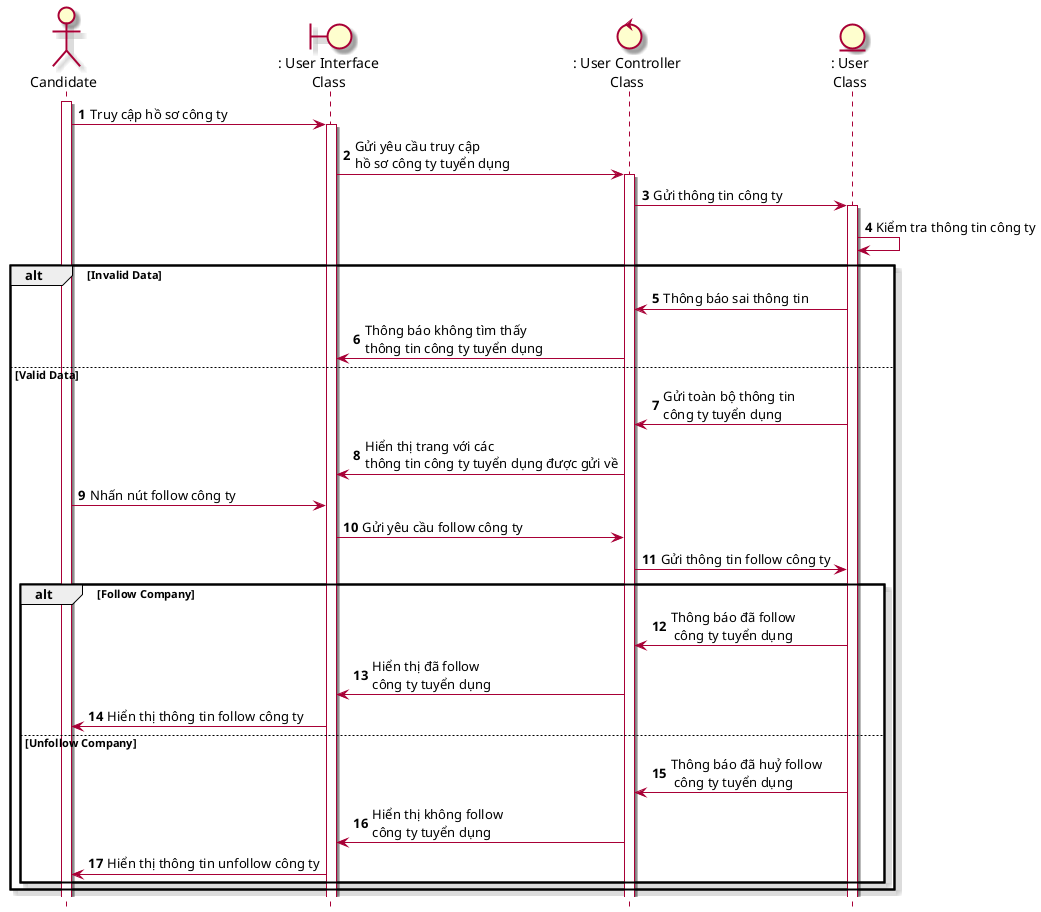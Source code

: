 @startuml SeqTheoDoiCongTyTuyenDung
skin rose 
hide footbox
actor candidate as "Candidate"
boundary userInterface as ": User Interface\nClass"
control userController as ": User Controller\nClass"
entity User as ": User\nClass"
candidate++
autonumber
candidate -> userInterface++: Truy cập hồ sơ công ty
userInterface -> userController++: Gửi yêu cầu truy cập \nhồ sơ công ty tuyển dụng
userController -> User++: Gửi thông tin công ty
User -> User: Kiểm tra thông tin công ty 
alt Invalid Data
User -> userController: Thông báo sai thông tin
userController-> userInterface: Thông báo không tìm thấy\nthông tin công ty tuyển dụng
else Valid Data
User -> userController: Gửi toàn bộ thông tin \ncông ty tuyển dụng
userController -> userInterface: Hiển thị trang với các \nthông tin công ty tuyển dụng được gửi về
candidate -> userInterface: Nhấn nút follow công ty
userInterface -> userController: Gửi yêu cầu follow công ty
userController -> User: Gửi thông tin follow công ty
    alt Follow Company
        User -> userController: Thông báo đã follow\n công ty tuyển dụng
        userController->userInterface: Hiển thị đã follow \ncông ty tuyển dụng
        userInterface->candidate: Hiển thị thông tin follow công ty
    else Unfollow Company
        User -> userController: Thông báo đã huỷ follow\n công ty tuyển dụng
        userController->userInterface: Hiển thị không follow \ncông ty tuyển dụng
        userInterface->candidate: Hiển thị thông tin unfollow công ty

    end
end
@enduml